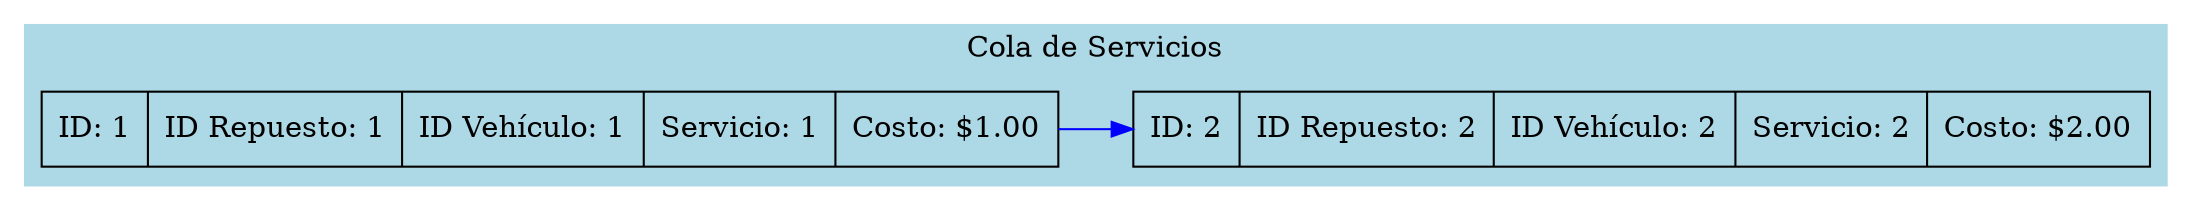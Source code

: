 digraph G {
    rankdir=LR;
    node [shape=record];
    subgraph cluster_0 {
        label = "Cola de Servicios";
        style=filled;
        color=lightblue;
        node1 [label="{{ID: 1}|{ID Repuesto: 1}|{ID Vehículo: 1}|{Servicio: 1}|{Costo: $1.00}}"];
        node2 [label="{{ID: 2}|{ID Repuesto: 2}|{ID Vehículo: 2}|{Servicio: 2}|{Costo: $2.00}}"];
        node1 -> node2 [color=blue, constraint=true];
    }
}
